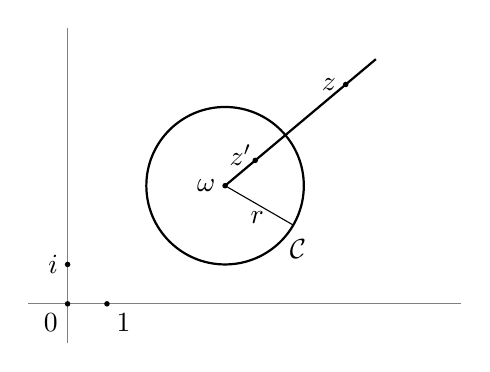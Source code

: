 \begin{tikzpicture}[scale=1]
      \draw[color=gray] (-2.5,-1.5)--(3,-1.5);
      \draw[color=gray] (-2,-2)--(-2,2);    

      \draw[thick] (0,0) circle (1);

      \draw (0,0)--+(-30:1);

      \draw[thick] (0,0)--(40:2.5);
     
       \node at (0,0) [left] {$\omega$};    
       \fill (0,0) circle (1pt);

       \node at (0.7,-0.8) [right] {$\mathcal{C}$};    
       \node at (0.2,-0.4) [right] {$r$};    


       \fill (40:2) circle (1pt);
       \node at (40:2) [left] {$z$};

       \fill (40:0.5) circle (1pt);
       \node at (40:0.6) [left] {$z'$};

       \fill (-2,-1) circle (1pt);
       \fill (-2,-1.5) circle (1pt);     
       \fill (-1.5,-1.5) circle (1pt);  

       \node at  (-2,-1) [left] {$i$};
       \node at (-2,-1.5) [below left] {$0$};
       \node at  (-1.5,-1.5) [below right] {$1$};          
\end{tikzpicture}
